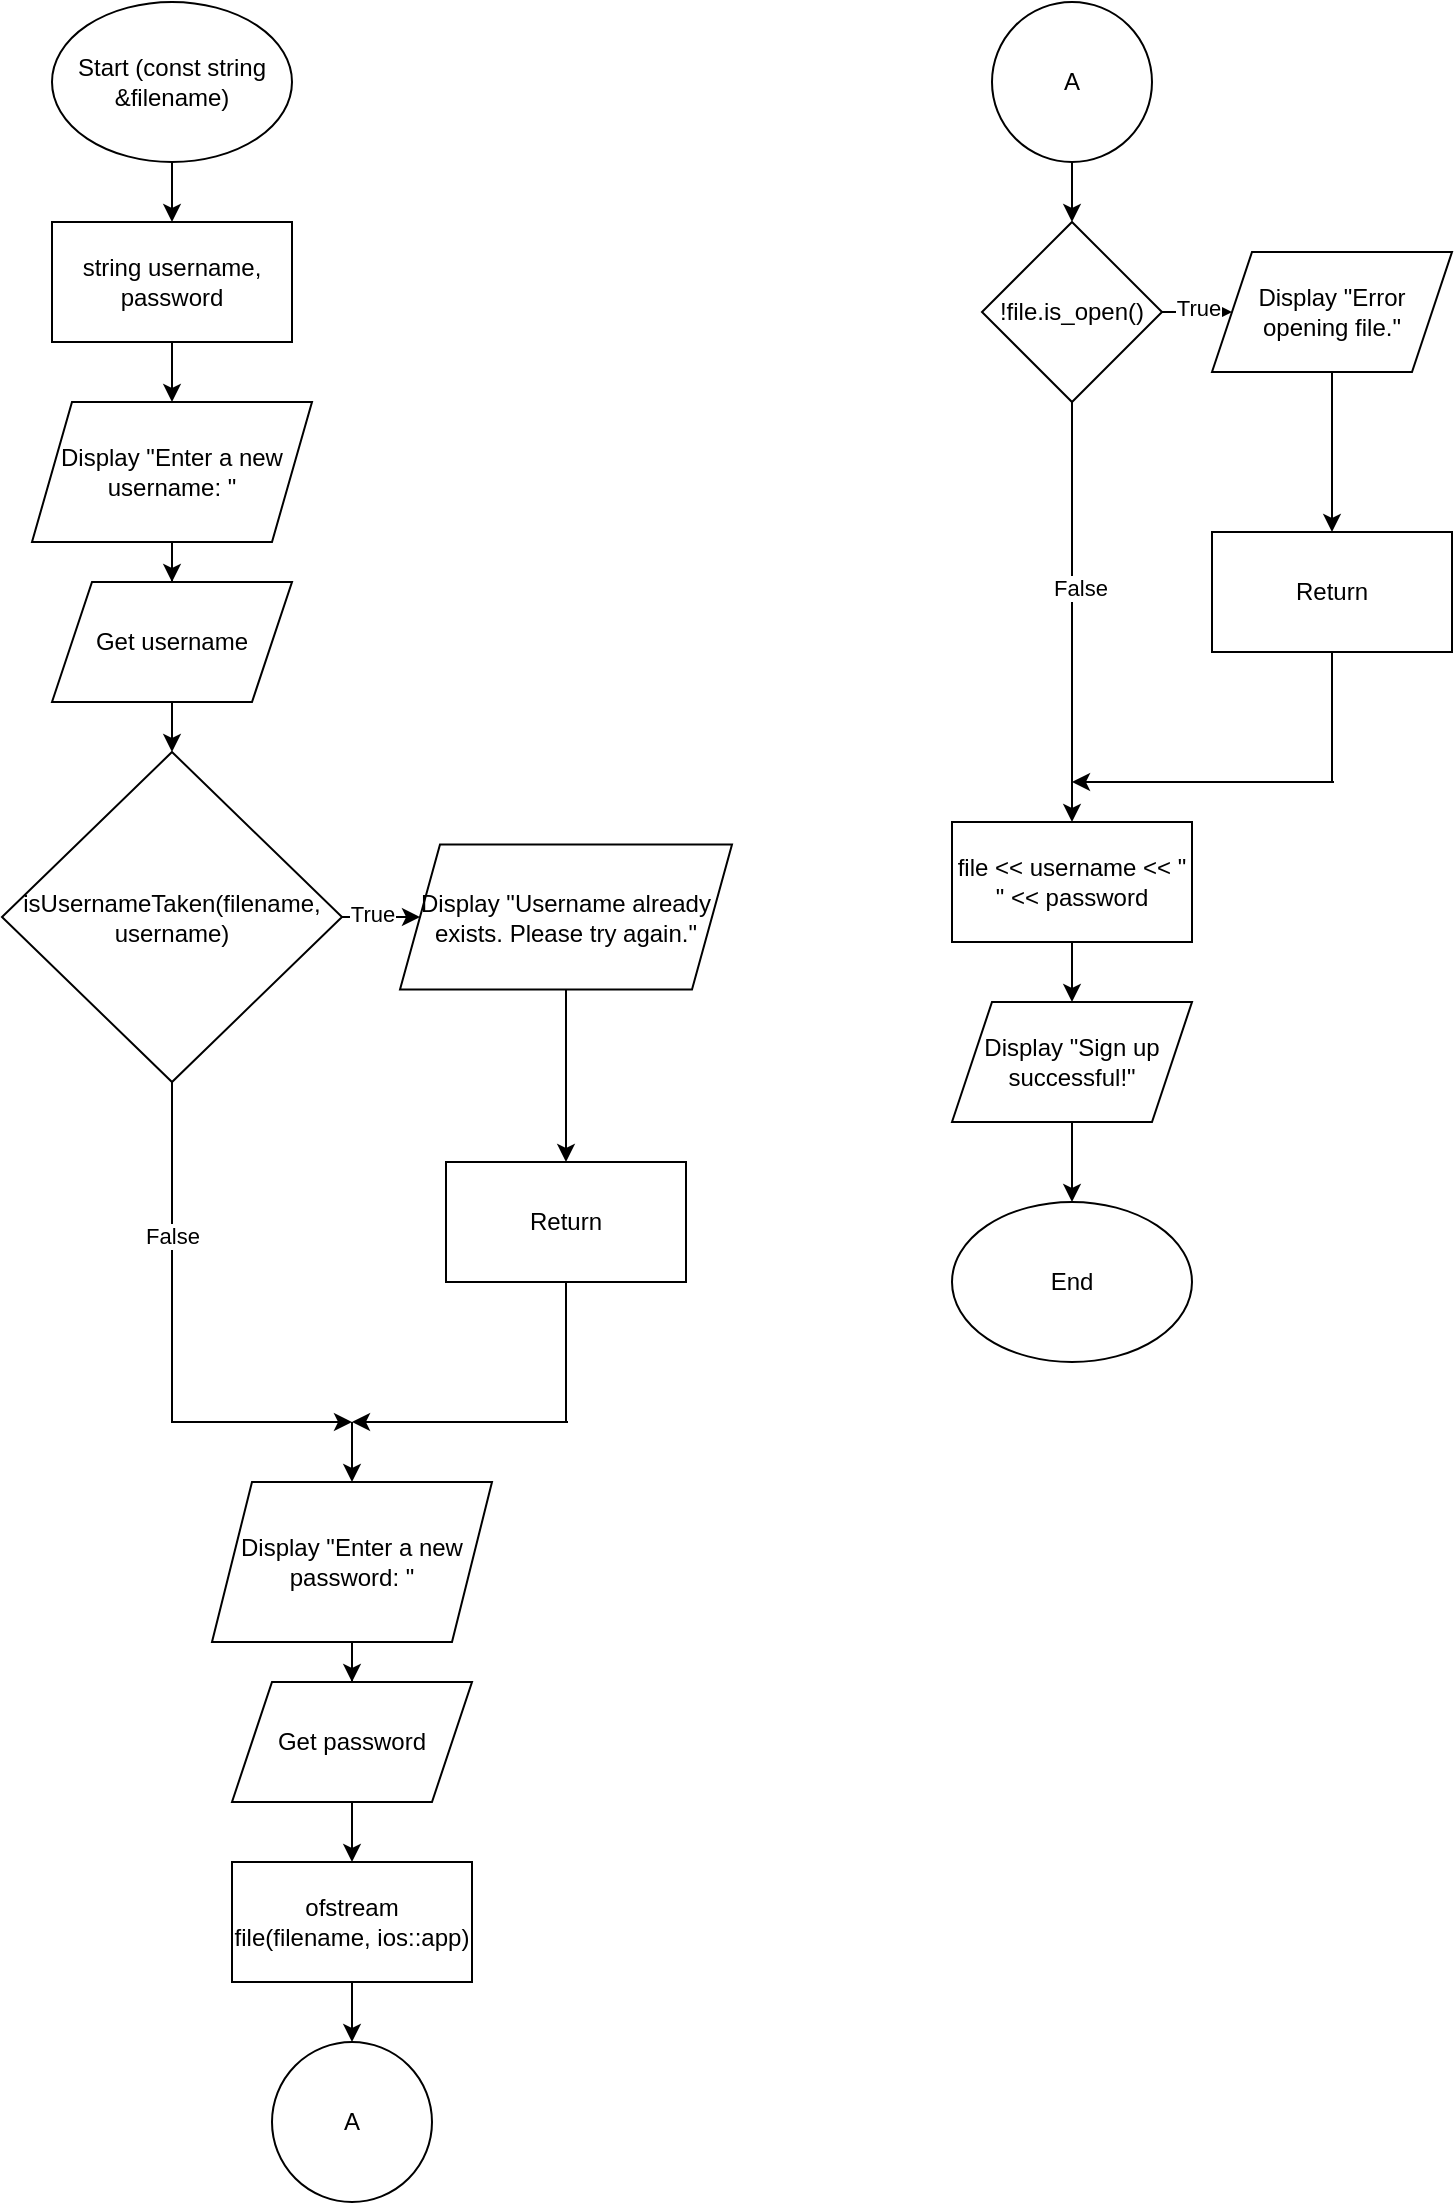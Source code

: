 <mxfile version="25.0.1">
  <diagram id="C5RBs43oDa-KdzZeNtuy" name="Page-1">
    <mxGraphModel dx="1050" dy="557" grid="1" gridSize="10" guides="1" tooltips="1" connect="1" arrows="1" fold="1" page="1" pageScale="1" pageWidth="827" pageHeight="1169" math="0" shadow="0">
      <root>
        <mxCell id="WIyWlLk6GJQsqaUBKTNV-0" />
        <mxCell id="WIyWlLk6GJQsqaUBKTNV-1" parent="WIyWlLk6GJQsqaUBKTNV-0" />
        <mxCell id="XhJX4pGW6qYUnSApkIOt-5" value="" style="edgeStyle=orthogonalEdgeStyle;rounded=0;orthogonalLoop=1;jettySize=auto;html=1;" parent="WIyWlLk6GJQsqaUBKTNV-1" source="XhJX4pGW6qYUnSApkIOt-0" target="XhJX4pGW6qYUnSApkIOt-4" edge="1">
          <mxGeometry relative="1" as="geometry" />
        </mxCell>
        <mxCell id="XhJX4pGW6qYUnSApkIOt-0" value="Start (const string &amp;amp;filename)" style="ellipse;whiteSpace=wrap;html=1;" parent="WIyWlLk6GJQsqaUBKTNV-1" vertex="1">
          <mxGeometry x="120" y="60" width="120" height="80" as="geometry" />
        </mxCell>
        <mxCell id="XhJX4pGW6qYUnSApkIOt-7" style="edgeStyle=orthogonalEdgeStyle;rounded=0;orthogonalLoop=1;jettySize=auto;html=1;entryX=0.5;entryY=0;entryDx=0;entryDy=0;" parent="WIyWlLk6GJQsqaUBKTNV-1" source="XhJX4pGW6qYUnSApkIOt-4" target="XhJX4pGW6qYUnSApkIOt-6" edge="1">
          <mxGeometry relative="1" as="geometry" />
        </mxCell>
        <mxCell id="XhJX4pGW6qYUnSApkIOt-4" value="string username, password" style="whiteSpace=wrap;html=1;" parent="WIyWlLk6GJQsqaUBKTNV-1" vertex="1">
          <mxGeometry x="120" y="170" width="120" height="60" as="geometry" />
        </mxCell>
        <mxCell id="XhJX4pGW6qYUnSApkIOt-9" style="edgeStyle=orthogonalEdgeStyle;rounded=0;orthogonalLoop=1;jettySize=auto;html=1;" parent="WIyWlLk6GJQsqaUBKTNV-1" source="XhJX4pGW6qYUnSApkIOt-6" target="XhJX4pGW6qYUnSApkIOt-8" edge="1">
          <mxGeometry relative="1" as="geometry" />
        </mxCell>
        <mxCell id="XhJX4pGW6qYUnSApkIOt-6" value="Display &quot;Enter a new username: &quot;" style="shape=parallelogram;perimeter=parallelogramPerimeter;whiteSpace=wrap;html=1;fixedSize=1;" parent="WIyWlLk6GJQsqaUBKTNV-1" vertex="1">
          <mxGeometry x="110" y="260" width="140" height="70" as="geometry" />
        </mxCell>
        <mxCell id="XhJX4pGW6qYUnSApkIOt-11" value="" style="edgeStyle=orthogonalEdgeStyle;rounded=0;orthogonalLoop=1;jettySize=auto;html=1;" parent="WIyWlLk6GJQsqaUBKTNV-1" source="XhJX4pGW6qYUnSApkIOt-8" target="XhJX4pGW6qYUnSApkIOt-10" edge="1">
          <mxGeometry relative="1" as="geometry" />
        </mxCell>
        <mxCell id="XhJX4pGW6qYUnSApkIOt-8" value="Get username" style="shape=parallelogram;perimeter=parallelogramPerimeter;whiteSpace=wrap;html=1;fixedSize=1;" parent="WIyWlLk6GJQsqaUBKTNV-1" vertex="1">
          <mxGeometry x="120" y="350" width="120" height="60" as="geometry" />
        </mxCell>
        <mxCell id="XhJX4pGW6qYUnSApkIOt-13" style="edgeStyle=orthogonalEdgeStyle;rounded=0;orthogonalLoop=1;jettySize=auto;html=1;entryX=0;entryY=0.5;entryDx=0;entryDy=0;" parent="WIyWlLk6GJQsqaUBKTNV-1" source="XhJX4pGW6qYUnSApkIOt-10" target="XhJX4pGW6qYUnSApkIOt-12" edge="1">
          <mxGeometry relative="1" as="geometry" />
        </mxCell>
        <mxCell id="XhJX4pGW6qYUnSApkIOt-27" value="True" style="edgeLabel;html=1;align=center;verticalAlign=middle;resizable=0;points=[];" parent="XhJX4pGW6qYUnSApkIOt-13" vertex="1" connectable="0">
          <mxGeometry x="0.331" y="2" relative="1" as="geometry">
            <mxPoint x="-4" as="offset" />
          </mxGeometry>
        </mxCell>
        <mxCell id="XhJX4pGW6qYUnSApkIOt-17" style="edgeStyle=orthogonalEdgeStyle;rounded=0;orthogonalLoop=1;jettySize=auto;html=1;" parent="WIyWlLk6GJQsqaUBKTNV-1" source="XhJX4pGW6qYUnSApkIOt-10" edge="1">
          <mxGeometry relative="1" as="geometry">
            <mxPoint x="270" y="770" as="targetPoint" />
            <Array as="points">
              <mxPoint x="180" y="770" />
              <mxPoint x="181" y="770" />
            </Array>
          </mxGeometry>
        </mxCell>
        <mxCell id="XhJX4pGW6qYUnSApkIOt-28" value="False" style="edgeLabel;html=1;align=center;verticalAlign=middle;resizable=0;points=[];" parent="XhJX4pGW6qYUnSApkIOt-17" vertex="1" connectable="0">
          <mxGeometry x="-0.412" relative="1" as="geometry">
            <mxPoint as="offset" />
          </mxGeometry>
        </mxCell>
        <mxCell id="XhJX4pGW6qYUnSApkIOt-10" value="isUsernameTaken(filename, username)" style="rhombus;whiteSpace=wrap;html=1;" parent="WIyWlLk6GJQsqaUBKTNV-1" vertex="1">
          <mxGeometry x="95" y="435" width="170" height="165" as="geometry" />
        </mxCell>
        <mxCell id="XhJX4pGW6qYUnSApkIOt-15" value="" style="edgeStyle=orthogonalEdgeStyle;rounded=0;orthogonalLoop=1;jettySize=auto;html=1;" parent="WIyWlLk6GJQsqaUBKTNV-1" source="XhJX4pGW6qYUnSApkIOt-12" target="XhJX4pGW6qYUnSApkIOt-14" edge="1">
          <mxGeometry relative="1" as="geometry" />
        </mxCell>
        <mxCell id="XhJX4pGW6qYUnSApkIOt-12" value="Display &quot;Username already exists. Please try again.&quot;" style="shape=parallelogram;perimeter=parallelogramPerimeter;whiteSpace=wrap;html=1;fixedSize=1;" parent="WIyWlLk6GJQsqaUBKTNV-1" vertex="1">
          <mxGeometry x="294" y="481.25" width="166" height="72.5" as="geometry" />
        </mxCell>
        <mxCell id="XhJX4pGW6qYUnSApkIOt-16" style="edgeStyle=orthogonalEdgeStyle;rounded=0;orthogonalLoop=1;jettySize=auto;html=1;" parent="WIyWlLk6GJQsqaUBKTNV-1" source="XhJX4pGW6qYUnSApkIOt-14" edge="1">
          <mxGeometry relative="1" as="geometry">
            <mxPoint x="270" y="770" as="targetPoint" />
            <Array as="points">
              <mxPoint x="377" y="770" />
              <mxPoint x="378" y="770" />
            </Array>
          </mxGeometry>
        </mxCell>
        <mxCell id="XhJX4pGW6qYUnSApkIOt-14" value="Return" style="whiteSpace=wrap;html=1;" parent="WIyWlLk6GJQsqaUBKTNV-1" vertex="1">
          <mxGeometry x="317" y="640" width="120" height="60" as="geometry" />
        </mxCell>
        <mxCell id="XhJX4pGW6qYUnSApkIOt-18" value="" style="endArrow=classic;html=1;rounded=0;entryX=0.5;entryY=0;entryDx=0;entryDy=0;" parent="WIyWlLk6GJQsqaUBKTNV-1" target="XhJX4pGW6qYUnSApkIOt-20" edge="1">
          <mxGeometry width="50" height="50" relative="1" as="geometry">
            <mxPoint x="270" y="770" as="sourcePoint" />
            <mxPoint x="270" y="820" as="targetPoint" />
          </mxGeometry>
        </mxCell>
        <mxCell id="XhJX4pGW6qYUnSApkIOt-25" style="edgeStyle=orthogonalEdgeStyle;rounded=0;orthogonalLoop=1;jettySize=auto;html=1;entryX=0.5;entryY=0;entryDx=0;entryDy=0;" parent="WIyWlLk6GJQsqaUBKTNV-1" source="XhJX4pGW6qYUnSApkIOt-19" target="XhJX4pGW6qYUnSApkIOt-24" edge="1">
          <mxGeometry relative="1" as="geometry" />
        </mxCell>
        <mxCell id="XhJX4pGW6qYUnSApkIOt-19" value="ofstream file(filename, ios::app)" style="rounded=0;whiteSpace=wrap;html=1;" parent="WIyWlLk6GJQsqaUBKTNV-1" vertex="1">
          <mxGeometry x="210" y="990" width="120" height="60" as="geometry" />
        </mxCell>
        <mxCell id="XhJX4pGW6qYUnSApkIOt-22" style="edgeStyle=orthogonalEdgeStyle;rounded=0;orthogonalLoop=1;jettySize=auto;html=1;entryX=0.5;entryY=0;entryDx=0;entryDy=0;" parent="WIyWlLk6GJQsqaUBKTNV-1" source="XhJX4pGW6qYUnSApkIOt-20" target="XhJX4pGW6qYUnSApkIOt-21" edge="1">
          <mxGeometry relative="1" as="geometry" />
        </mxCell>
        <mxCell id="XhJX4pGW6qYUnSApkIOt-20" value="Display&amp;nbsp;&quot;Enter a new password: &quot;" style="shape=parallelogram;perimeter=parallelogramPerimeter;whiteSpace=wrap;html=1;fixedSize=1;" parent="WIyWlLk6GJQsqaUBKTNV-1" vertex="1">
          <mxGeometry x="200" y="800" width="140" height="80" as="geometry" />
        </mxCell>
        <mxCell id="XhJX4pGW6qYUnSApkIOt-23" style="edgeStyle=orthogonalEdgeStyle;rounded=0;orthogonalLoop=1;jettySize=auto;html=1;" parent="WIyWlLk6GJQsqaUBKTNV-1" source="XhJX4pGW6qYUnSApkIOt-21" target="XhJX4pGW6qYUnSApkIOt-19" edge="1">
          <mxGeometry relative="1" as="geometry" />
        </mxCell>
        <mxCell id="XhJX4pGW6qYUnSApkIOt-21" value="Get password" style="shape=parallelogram;perimeter=parallelogramPerimeter;whiteSpace=wrap;html=1;fixedSize=1;" parent="WIyWlLk6GJQsqaUBKTNV-1" vertex="1">
          <mxGeometry x="210" y="900" width="120" height="60" as="geometry" />
        </mxCell>
        <mxCell id="XhJX4pGW6qYUnSApkIOt-24" value="A" style="ellipse;whiteSpace=wrap;html=1;aspect=fixed;" parent="WIyWlLk6GJQsqaUBKTNV-1" vertex="1">
          <mxGeometry x="230" y="1080" width="80" height="80" as="geometry" />
        </mxCell>
        <mxCell id="XhJX4pGW6qYUnSApkIOt-30" value="" style="edgeStyle=orthogonalEdgeStyle;rounded=0;orthogonalLoop=1;jettySize=auto;html=1;" parent="WIyWlLk6GJQsqaUBKTNV-1" source="XhJX4pGW6qYUnSApkIOt-26" target="XhJX4pGW6qYUnSApkIOt-29" edge="1">
          <mxGeometry relative="1" as="geometry" />
        </mxCell>
        <mxCell id="XhJX4pGW6qYUnSApkIOt-26" value="A" style="ellipse;whiteSpace=wrap;html=1;aspect=fixed;" parent="WIyWlLk6GJQsqaUBKTNV-1" vertex="1">
          <mxGeometry x="590" y="60" width="80" height="80" as="geometry" />
        </mxCell>
        <mxCell id="XhJX4pGW6qYUnSApkIOt-31" style="edgeStyle=orthogonalEdgeStyle;rounded=0;orthogonalLoop=1;jettySize=auto;html=1;entryX=0.5;entryY=0;entryDx=0;entryDy=0;" parent="WIyWlLk6GJQsqaUBKTNV-1" source="XhJX4pGW6qYUnSApkIOt-29" target="XhJX4pGW6qYUnSApkIOt-37" edge="1">
          <mxGeometry relative="1" as="geometry">
            <mxPoint x="630" y="470" as="targetPoint" />
          </mxGeometry>
        </mxCell>
        <mxCell id="lHBs-TpQqX-t13G8OFNS-1" value="False" style="edgeLabel;html=1;align=center;verticalAlign=middle;resizable=0;points=[];" vertex="1" connectable="0" parent="XhJX4pGW6qYUnSApkIOt-31">
          <mxGeometry x="-0.114" y="4" relative="1" as="geometry">
            <mxPoint as="offset" />
          </mxGeometry>
        </mxCell>
        <mxCell id="XhJX4pGW6qYUnSApkIOt-33" style="edgeStyle=orthogonalEdgeStyle;rounded=0;orthogonalLoop=1;jettySize=auto;html=1;" parent="WIyWlLk6GJQsqaUBKTNV-1" source="XhJX4pGW6qYUnSApkIOt-29" target="XhJX4pGW6qYUnSApkIOt-32" edge="1">
          <mxGeometry relative="1" as="geometry" />
        </mxCell>
        <mxCell id="lHBs-TpQqX-t13G8OFNS-0" value="True" style="edgeLabel;html=1;align=center;verticalAlign=middle;resizable=0;points=[];" vertex="1" connectable="0" parent="XhJX4pGW6qYUnSApkIOt-33">
          <mxGeometry x="0.471" y="2" relative="1" as="geometry">
            <mxPoint as="offset" />
          </mxGeometry>
        </mxCell>
        <mxCell id="XhJX4pGW6qYUnSApkIOt-29" value="!file.is_open()" style="rhombus;whiteSpace=wrap;html=1;" parent="WIyWlLk6GJQsqaUBKTNV-1" vertex="1">
          <mxGeometry x="585" y="170" width="90" height="90" as="geometry" />
        </mxCell>
        <mxCell id="XhJX4pGW6qYUnSApkIOt-35" value="" style="edgeStyle=orthogonalEdgeStyle;rounded=0;orthogonalLoop=1;jettySize=auto;html=1;" parent="WIyWlLk6GJQsqaUBKTNV-1" source="XhJX4pGW6qYUnSApkIOt-32" target="XhJX4pGW6qYUnSApkIOt-34" edge="1">
          <mxGeometry relative="1" as="geometry" />
        </mxCell>
        <mxCell id="XhJX4pGW6qYUnSApkIOt-32" value="Display &quot;Error opening file.&quot;" style="shape=parallelogram;perimeter=parallelogramPerimeter;whiteSpace=wrap;html=1;fixedSize=1;" parent="WIyWlLk6GJQsqaUBKTNV-1" vertex="1">
          <mxGeometry x="700" y="185" width="120" height="60" as="geometry" />
        </mxCell>
        <mxCell id="XhJX4pGW6qYUnSApkIOt-36" style="edgeStyle=orthogonalEdgeStyle;rounded=0;orthogonalLoop=1;jettySize=auto;html=1;" parent="WIyWlLk6GJQsqaUBKTNV-1" source="XhJX4pGW6qYUnSApkIOt-34" edge="1">
          <mxGeometry relative="1" as="geometry">
            <mxPoint x="630" y="450" as="targetPoint" />
            <Array as="points">
              <mxPoint x="760" y="450" />
              <mxPoint x="761" y="450" />
            </Array>
          </mxGeometry>
        </mxCell>
        <mxCell id="XhJX4pGW6qYUnSApkIOt-34" value="Return" style="whiteSpace=wrap;html=1;" parent="WIyWlLk6GJQsqaUBKTNV-1" vertex="1">
          <mxGeometry x="700" y="325" width="120" height="60" as="geometry" />
        </mxCell>
        <mxCell id="XhJX4pGW6qYUnSApkIOt-39" style="edgeStyle=orthogonalEdgeStyle;rounded=0;orthogonalLoop=1;jettySize=auto;html=1;entryX=0.5;entryY=0;entryDx=0;entryDy=0;" parent="WIyWlLk6GJQsqaUBKTNV-1" source="XhJX4pGW6qYUnSApkIOt-37" target="XhJX4pGW6qYUnSApkIOt-38" edge="1">
          <mxGeometry relative="1" as="geometry" />
        </mxCell>
        <mxCell id="XhJX4pGW6qYUnSApkIOt-37" value="file &amp;lt;&amp;lt; username &amp;lt;&amp;lt; &quot; &quot; &amp;lt;&amp;lt; password" style="rounded=0;whiteSpace=wrap;html=1;" parent="WIyWlLk6GJQsqaUBKTNV-1" vertex="1">
          <mxGeometry x="570" y="470" width="120" height="60" as="geometry" />
        </mxCell>
        <mxCell id="XhJX4pGW6qYUnSApkIOt-41" style="edgeStyle=orthogonalEdgeStyle;rounded=0;orthogonalLoop=1;jettySize=auto;html=1;entryX=0.5;entryY=0;entryDx=0;entryDy=0;" parent="WIyWlLk6GJQsqaUBKTNV-1" source="XhJX4pGW6qYUnSApkIOt-38" target="_E2_tVltLX3fu88VzNf8-0" edge="1">
          <mxGeometry relative="1" as="geometry">
            <mxPoint x="630" y="650" as="targetPoint" />
          </mxGeometry>
        </mxCell>
        <mxCell id="XhJX4pGW6qYUnSApkIOt-38" value="Display&amp;nbsp;&quot;Sign up successful!&quot;" style="shape=parallelogram;perimeter=parallelogramPerimeter;whiteSpace=wrap;html=1;fixedSize=1;" parent="WIyWlLk6GJQsqaUBKTNV-1" vertex="1">
          <mxGeometry x="570" y="560" width="120" height="60" as="geometry" />
        </mxCell>
        <mxCell id="_E2_tVltLX3fu88VzNf8-0" value="End" style="ellipse;whiteSpace=wrap;html=1;" parent="WIyWlLk6GJQsqaUBKTNV-1" vertex="1">
          <mxGeometry x="570" y="660" width="120" height="80" as="geometry" />
        </mxCell>
      </root>
    </mxGraphModel>
  </diagram>
</mxfile>

